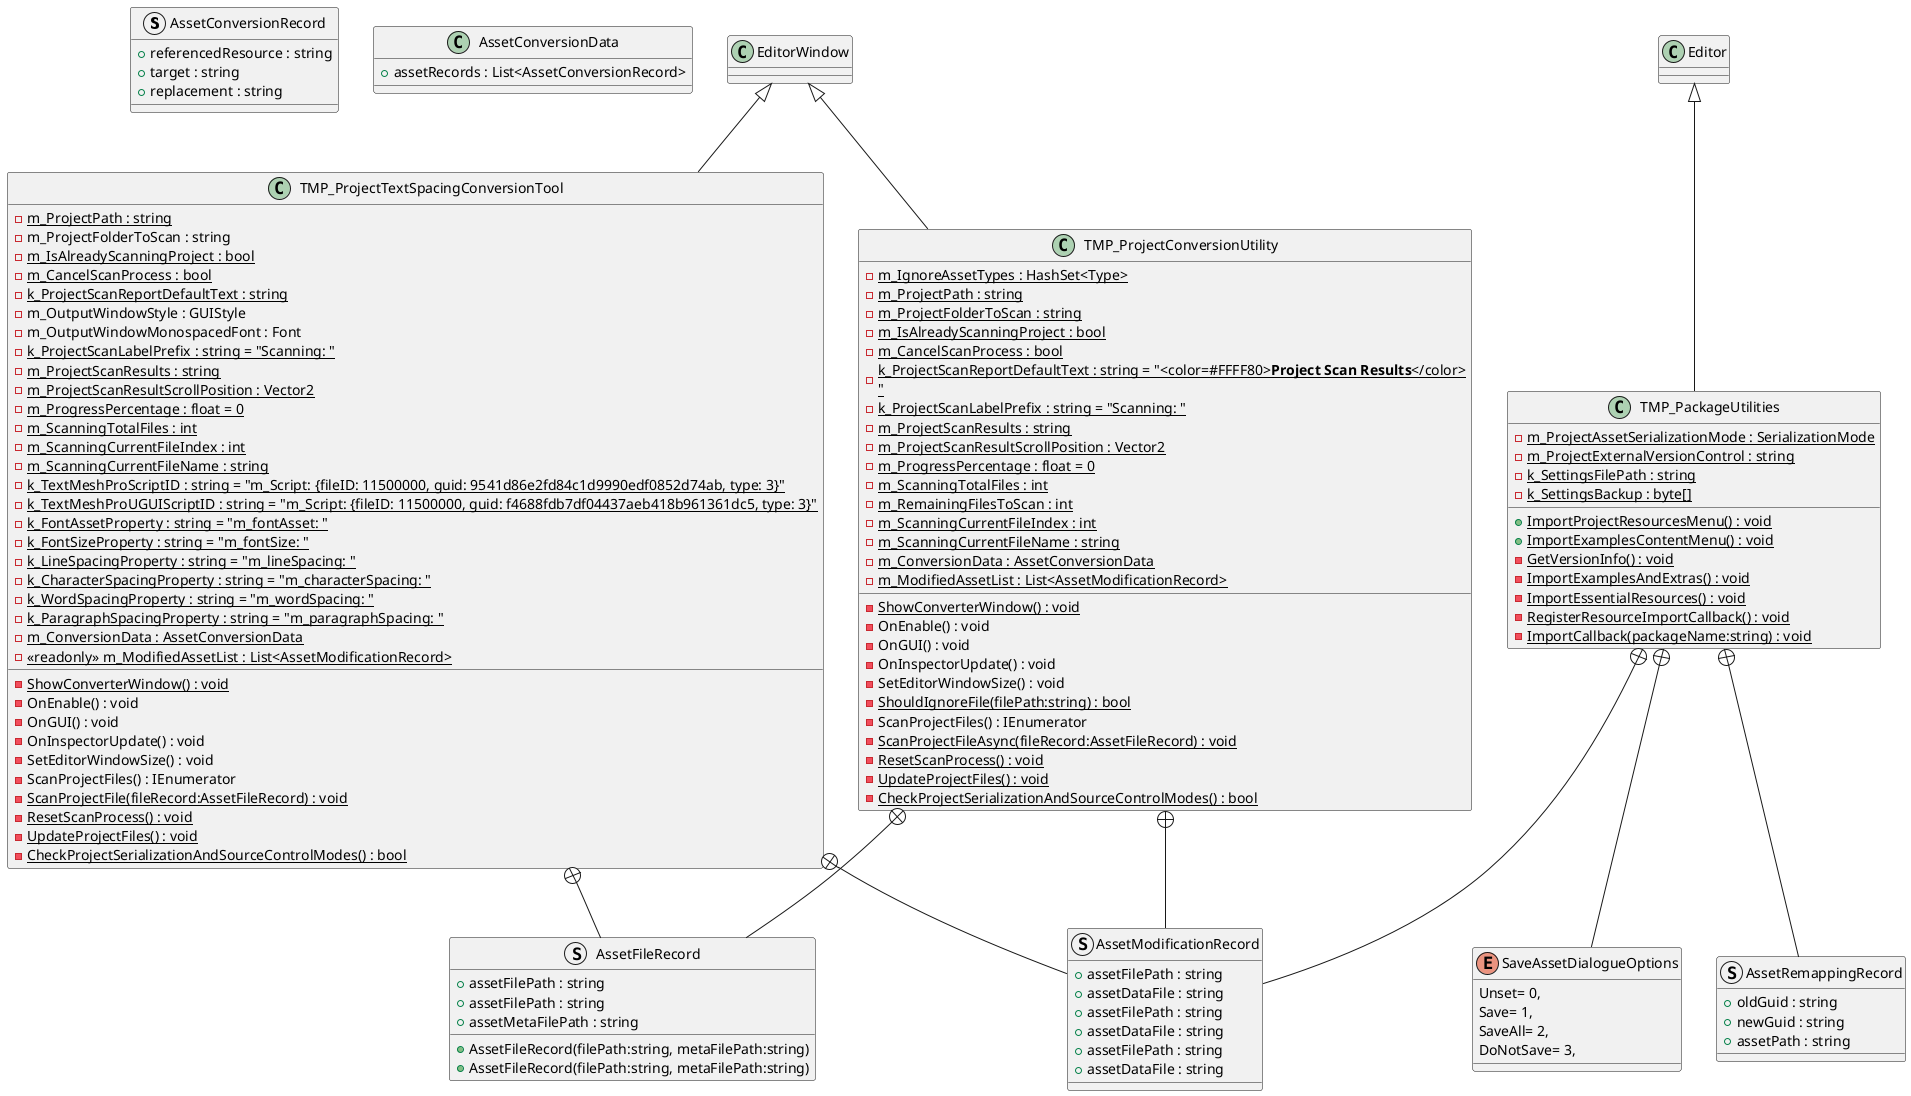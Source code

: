 @startuml
struct AssetConversionRecord {
    + referencedResource : string
    + target : string
    + replacement : string
}
class AssetConversionData {
    + assetRecords : List<AssetConversionRecord>
}
class TMP_ProjectTextSpacingConversionTool {
    {static} - ShowConverterWindow() : void
    - {static} m_ProjectPath : string
    - m_ProjectFolderToScan : string
    - {static} m_IsAlreadyScanningProject : bool
    - {static} m_CancelScanProcess : bool
    - {static} k_ProjectScanReportDefaultText : string
    - m_OutputWindowStyle : GUIStyle
    - m_OutputWindowMonospacedFont : Font
    - {static} k_ProjectScanLabelPrefix : string = "Scanning: "
    - {static} m_ProjectScanResults : string
    - {static} m_ProjectScanResultScrollPosition : Vector2
    - {static} m_ProgressPercentage : float = 0
    - {static} m_ScanningTotalFiles : int
    - {static} m_ScanningCurrentFileIndex : int
    - {static} m_ScanningCurrentFileName : string
    - {static} k_TextMeshProScriptID : string = "m_Script: {fileID: 11500000, guid: 9541d86e2fd84c1d9990edf0852d74ab, type: 3&#125;"
    - {static} k_TextMeshProUGUIScriptID : string = "m_Script: {fileID: 11500000, guid: f4688fdb7df04437aeb418b961361dc5, type: 3&#125;"
    - {static} k_FontAssetProperty : string = "m_fontAsset: "
    - {static} k_FontSizeProperty : string = "m_fontSize: "
    - {static} k_LineSpacingProperty : string = "m_lineSpacing: "
    - {static} k_CharacterSpacingProperty : string = "m_characterSpacing: "
    - {static} k_WordSpacingProperty : string = "m_wordSpacing: "
    - {static} k_ParagraphSpacingProperty : string = "m_paragraphSpacing: "
    - {static} m_ConversionData : AssetConversionData
    - {static} <<readonly>> m_ModifiedAssetList : List<AssetModificationRecord>
    - OnEnable() : void
    - OnGUI() : void
    - OnInspectorUpdate() : void
    - SetEditorWindowSize() : void
    - ScanProjectFiles() : IEnumerator
    {static} - ScanProjectFile(fileRecord:AssetFileRecord) : void
    - {static} ResetScanProcess() : void
    - {static} UpdateProjectFiles() : void
    - {static} CheckProjectSerializationAndSourceControlModes() : bool
}
class TMP_ProjectConversionUtility {
    {static} - ShowConverterWindow() : void
    - {static} m_IgnoreAssetTypes : HashSet<Type>
    - {static} m_ProjectPath : string
    - {static} m_ProjectFolderToScan : string
    - {static} m_IsAlreadyScanningProject : bool
    - {static} m_CancelScanProcess : bool
    - {static} k_ProjectScanReportDefaultText : string = "<color=#FFFF80><b>Project Scan Results</b></color>\n"
    - {static} k_ProjectScanLabelPrefix : string = "Scanning: "
    - {static} m_ProjectScanResults : string
    - {static} m_ProjectScanResultScrollPosition : Vector2
    - {static} m_ProgressPercentage : float = 0
    - {static} m_ScanningTotalFiles : int
    - {static} m_RemainingFilesToScan : int
    - {static} m_ScanningCurrentFileIndex : int
    - {static} m_ScanningCurrentFileName : string
    - {static} m_ConversionData : AssetConversionData
    - {static} m_ModifiedAssetList : List<AssetModificationRecord>
    - OnEnable() : void
    - OnGUI() : void
    - OnInspectorUpdate() : void
    - SetEditorWindowSize() : void
    - {static} ShouldIgnoreFile(filePath:string) : bool
    - ScanProjectFiles() : IEnumerator
    {static} - ScanProjectFileAsync(fileRecord:AssetFileRecord) : void
    - {static} ResetScanProcess() : void
    - {static} UpdateProjectFiles() : void
    - {static} CheckProjectSerializationAndSourceControlModes() : bool
}
class TMP_PackageUtilities {
    - {static} m_ProjectAssetSerializationMode : SerializationMode
    - {static} m_ProjectExternalVersionControl : string
    + {static} ImportProjectResourcesMenu() : void
    + {static} ImportExamplesContentMenu() : void
    - {static} GetVersionInfo() : void
    - {static} ImportExamplesAndExtras() : void
    - {static} k_SettingsFilePath : string
    - {static} k_SettingsBackup : byte[]
    - {static} ImportEssentialResources() : void
    - {static} RegisterResourceImportCallback() : void
    - {static} ImportCallback(packageName:string) : void
}
struct AssetModificationRecord {
    + assetFilePath : string
    + assetDataFile : string
}
struct AssetFileRecord {
    + assetFilePath : string
    + AssetFileRecord(filePath:string, metaFilePath:string)
}
struct AssetModificationRecord {
    + assetFilePath : string
    + assetDataFile : string
}
struct AssetFileRecord {
    + assetFilePath : string
    + assetMetaFilePath : string
    + AssetFileRecord(filePath:string, metaFilePath:string)
}
enum SaveAssetDialogueOptions {
    Unset= 0,
    Save= 1,
    SaveAll= 2,
    DoNotSave= 3,
}
struct AssetRemappingRecord {
    + oldGuid : string
    + newGuid : string
    + assetPath : string
}
struct AssetModificationRecord {
    + assetFilePath : string
    + assetDataFile : string
}
EditorWindow <|-- TMP_ProjectTextSpacingConversionTool
EditorWindow <|-- TMP_ProjectConversionUtility
Editor <|-- TMP_PackageUtilities
TMP_ProjectTextSpacingConversionTool +-- AssetModificationRecord
TMP_ProjectTextSpacingConversionTool +-- AssetFileRecord
TMP_ProjectConversionUtility +-- AssetModificationRecord
TMP_ProjectConversionUtility +-- AssetFileRecord
TMP_PackageUtilities +-- SaveAssetDialogueOptions
TMP_PackageUtilities +-- AssetRemappingRecord
TMP_PackageUtilities +-- AssetModificationRecord
@enduml
